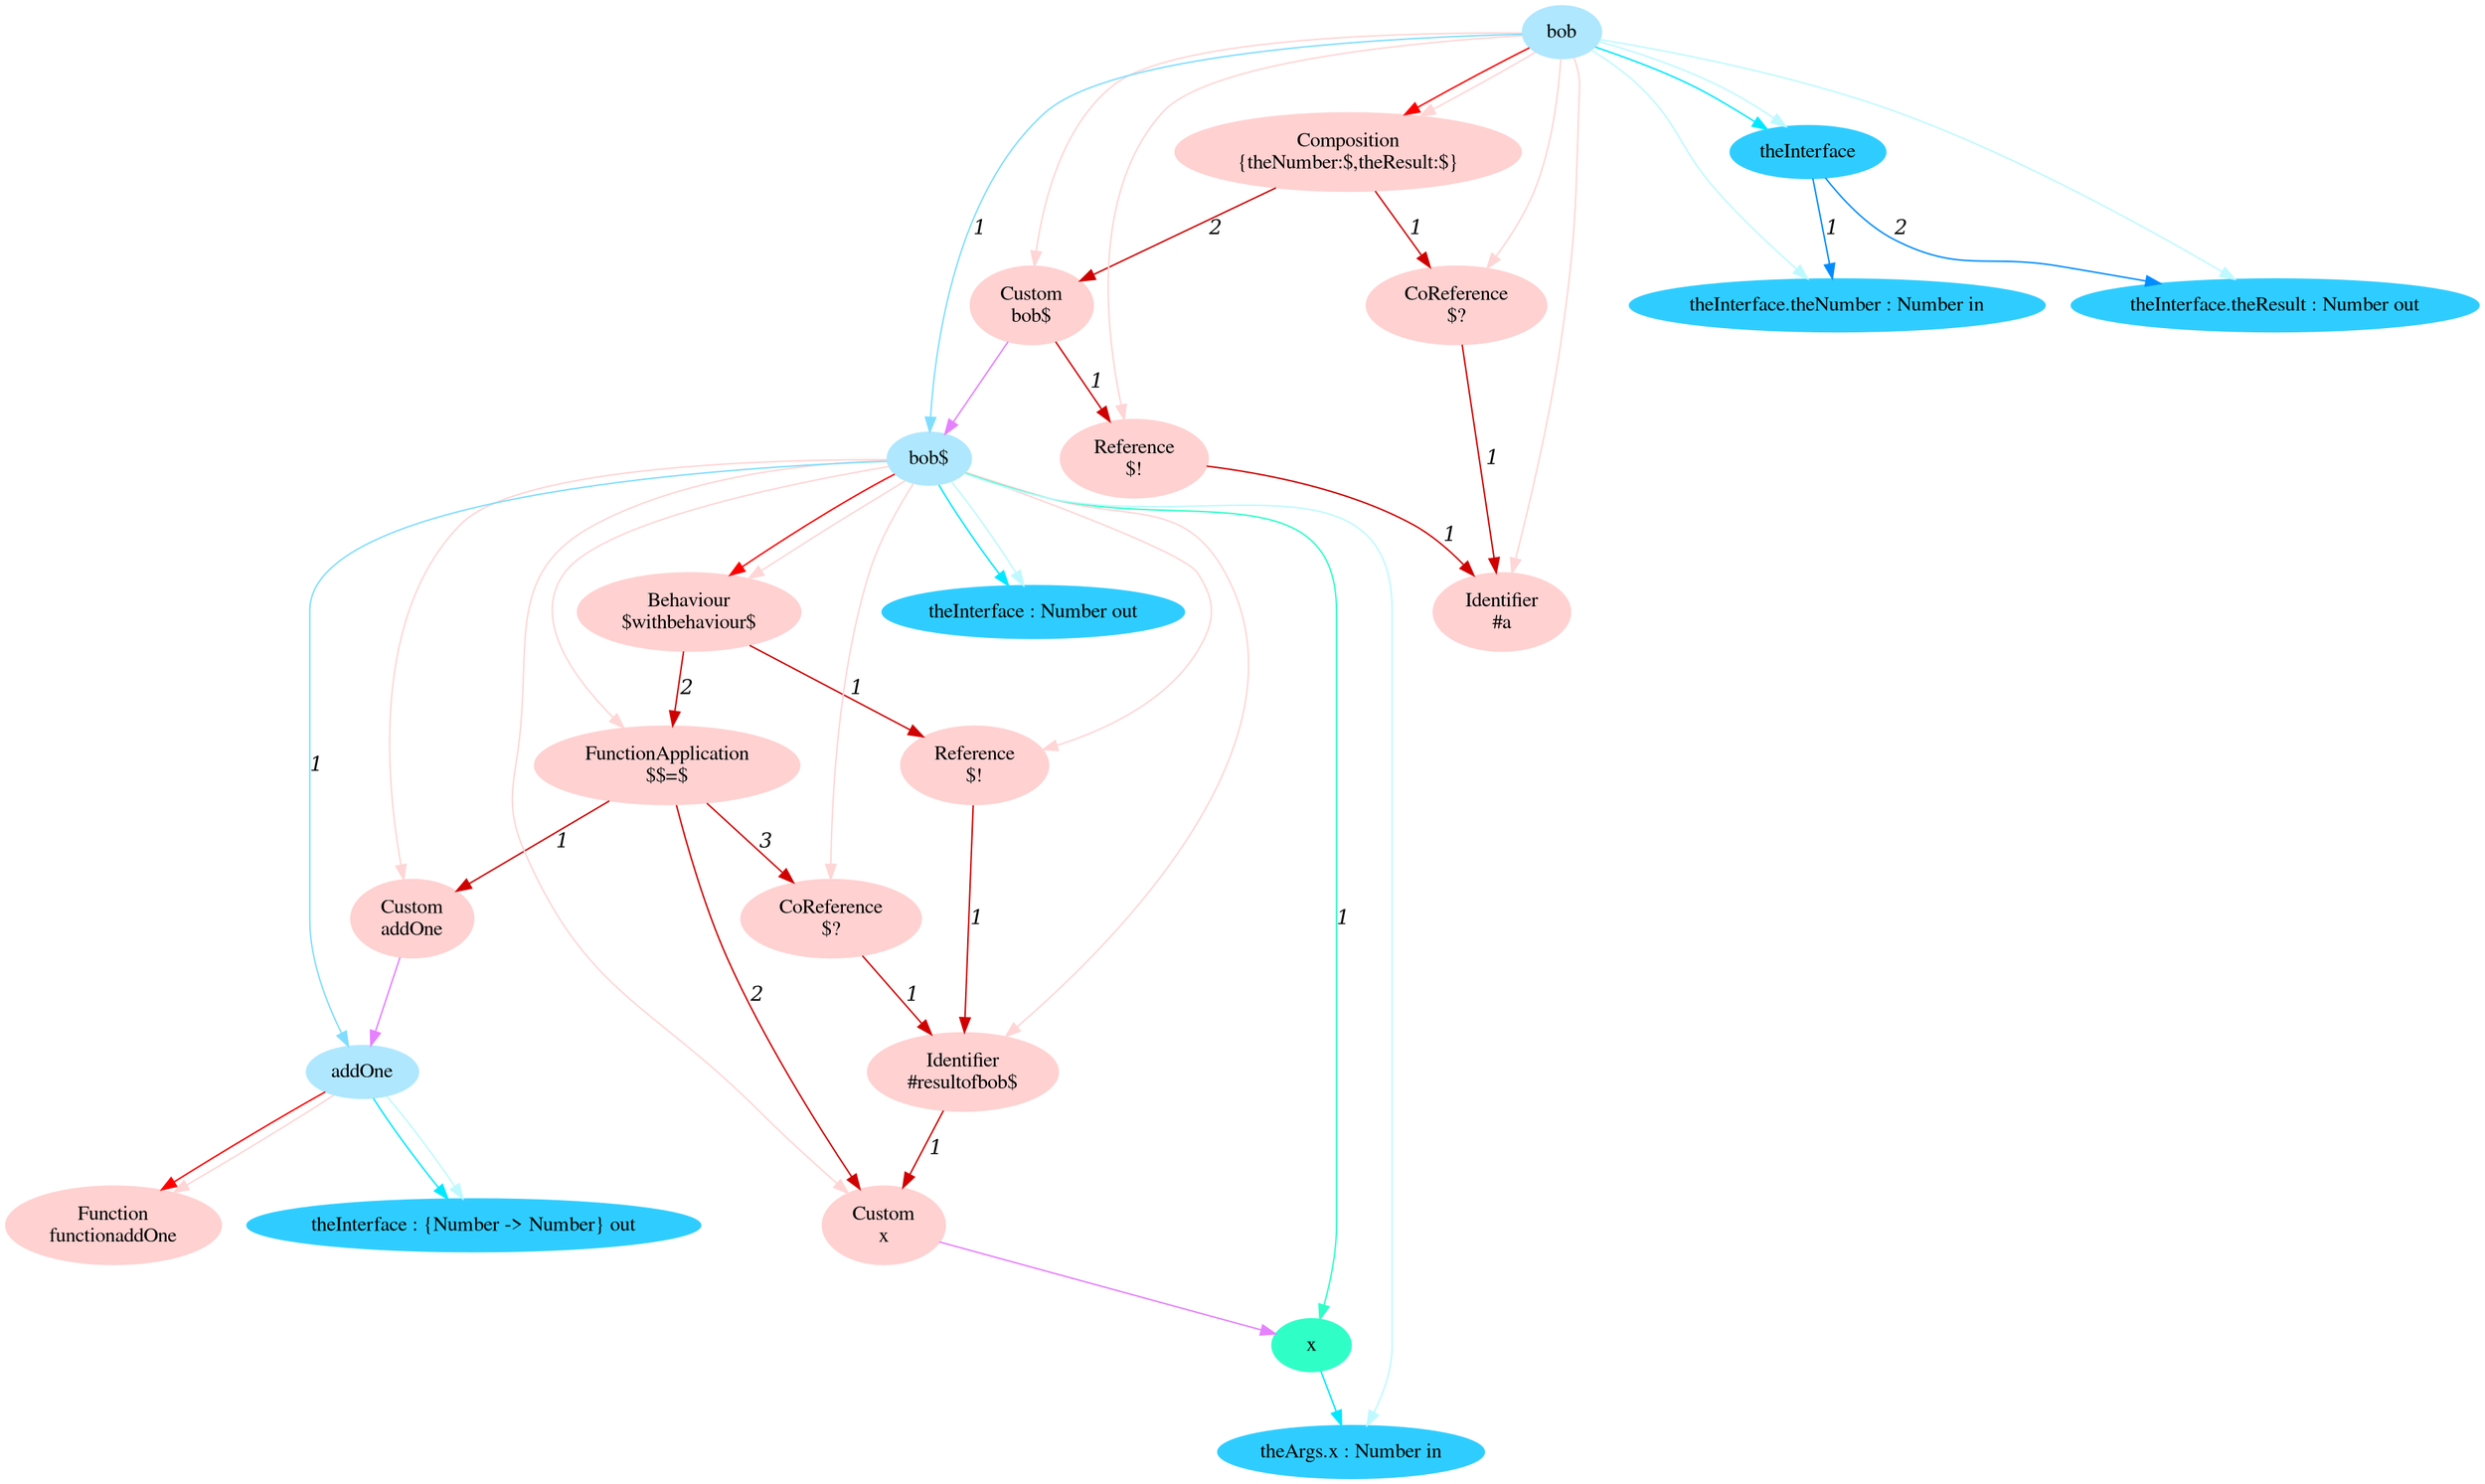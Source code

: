digraph g{node_15241 [shape="ellipse", style="filled", color="#ffd1d1", fontname="Times", label="Function
functionaddOne" ]
node_15244 [shape="ellipse", style="filled", color="#ffd1d1", fontname="Times", label="Custom
x" ]
node_15249 [shape="ellipse", style="filled", color="#ffd1d1", fontname="Times", label="Identifier
#resultofbob$" ]
node_15254 [shape="ellipse", style="filled", color="#ffd1d1", fontname="Times", label="Reference
$!" ]
node_15258 [shape="ellipse", style="filled", color="#ffd1d1", fontname="Times", label="Custom
addOne" ]
node_15261 [shape="ellipse", style="filled", color="#ffd1d1", fontname="Times", label="CoReference
$?" ]
node_15265 [shape="ellipse", style="filled", color="#ffd1d1", fontname="Times", label="FunctionApplication
$$=$" ]
node_15271 [shape="ellipse", style="filled", color="#ffd1d1", fontname="Times", label="Behaviour
$withbehaviour$" ]
node_15276 [shape="ellipse", style="filled", color="#ffd1d1", fontname="Times", label="Identifier
#a" ]
node_15280 [shape="ellipse", style="filled", color="#ffd1d1", fontname="Times", label="CoReference
$?" ]
node_15284 [shape="ellipse", style="filled", color="#ffd1d1", fontname="Times", label="Reference
$!" ]
node_15288 [shape="ellipse", style="filled", color="#ffd1d1", fontname="Times", label="Custom
bob$" ]
node_15292 [shape="ellipse", style="filled", color="#ffd1d1", fontname="Times", label="Composition
{theNumber:$,theResult:$}" ]
node_15165 [shape="ellipse", style="filled", color="#afe7ff", fontname="Times", label="bob" ]
node_15166 [shape="ellipse", style="filled", color="#afe7ff", fontname="Times", label="bob$" ]
node_15167 [shape="ellipse", style="filled", color="#afe7ff", fontname="Times", label="addOne" ]
node_15175 [shape="ellipse", style="filled", color="#2fffc7", fontname="Times", label="x" ]
node_15168 [shape="ellipse", style="filled", color="#2fcdff", fontname="Times", label="theInterface : {Number -> Number} out" ]
node_15176 [shape="ellipse", style="filled", color="#2fcdff", fontname="Times", label="theArgs.x : Number in" ]
node_15180 [shape="ellipse", style="filled", color="#2fcdff", fontname="Times", label="theInterface : Number out" ]
node_15214 [shape="ellipse", style="filled", color="#2fcdff", fontname="Times", label="theInterface" ]
node_15215 [shape="ellipse", style="filled", color="#2fcdff", fontname="Times", label="theInterface.theNumber : Number in" ]
node_15217 [shape="ellipse", style="filled", color="#2fcdff", fontname="Times", label="theInterface.theResult : Number out" ]
node_15249 -> node_15244 [dir=forward, arrowHead=normal, fontname="Times-Italic", arrowsize=1, color="#d00000", label="1",  headlabel="", taillabel="" ]
node_15254 -> node_15249 [dir=forward, arrowHead=normal, fontname="Times-Italic", arrowsize=1, color="#d00000", label="1",  headlabel="", taillabel="" ]
node_15261 -> node_15249 [dir=forward, arrowHead=normal, fontname="Times-Italic", arrowsize=1, color="#d00000", label="1",  headlabel="", taillabel="" ]
node_15265 -> node_15244 [dir=forward, arrowHead=normal, fontname="Times-Italic", arrowsize=1, color="#d00000", label="2",  headlabel="", taillabel="" ]
node_15265 -> node_15258 [dir=forward, arrowHead=normal, fontname="Times-Italic", arrowsize=1, color="#d00000", label="1",  headlabel="", taillabel="" ]
node_15265 -> node_15261 [dir=forward, arrowHead=normal, fontname="Times-Italic", arrowsize=1, color="#d00000", label="3",  headlabel="", taillabel="" ]
node_15271 -> node_15254 [dir=forward, arrowHead=normal, fontname="Times-Italic", arrowsize=1, color="#d00000", label="1",  headlabel="", taillabel="" ]
node_15271 -> node_15265 [dir=forward, arrowHead=normal, fontname="Times-Italic", arrowsize=1, color="#d00000", label="2",  headlabel="", taillabel="" ]
node_15280 -> node_15276 [dir=forward, arrowHead=normal, fontname="Times-Italic", arrowsize=1, color="#d00000", label="1",  headlabel="", taillabel="" ]
node_15284 -> node_15276 [dir=forward, arrowHead=normal, fontname="Times-Italic", arrowsize=1, color="#d00000", label="1",  headlabel="", taillabel="" ]
node_15288 -> node_15284 [dir=forward, arrowHead=normal, fontname="Times-Italic", arrowsize=1, color="#d00000", label="1",  headlabel="", taillabel="" ]
node_15292 -> node_15280 [dir=forward, arrowHead=normal, fontname="Times-Italic", arrowsize=1, color="#d00000", label="1",  headlabel="", taillabel="" ]
node_15292 -> node_15288 [dir=forward, arrowHead=normal, fontname="Times-Italic", arrowsize=1, color="#d00000", label="2",  headlabel="", taillabel="" ]
node_15167 -> node_15241 [dir=forward, arrowHead=normal, fontname="Times-Italic", arrowsize=1, color="#ff0000", label="",  headlabel="", taillabel="" ]
node_15166 -> node_15271 [dir=forward, arrowHead=normal, fontname="Times-Italic", arrowsize=1, color="#ff0000", label="",  headlabel="", taillabel="" ]
node_15165 -> node_15292 [dir=forward, arrowHead=normal, fontname="Times-Italic", arrowsize=1, color="#ff0000", label="",  headlabel="", taillabel="" ]
node_15167 -> node_15241 [dir=forward, arrowHead=normal, fontname="Times-Italic", arrowsize=1, color="#ffd5d5", label="",  headlabel="", taillabel="" ]
node_15166 -> node_15244 [dir=forward, arrowHead=normal, fontname="Times-Italic", arrowsize=1, color="#ffd5d5", label="",  headlabel="", taillabel="" ]
node_15166 -> node_15249 [dir=forward, arrowHead=normal, fontname="Times-Italic", arrowsize=1, color="#ffd5d5", label="",  headlabel="", taillabel="" ]
node_15166 -> node_15254 [dir=forward, arrowHead=normal, fontname="Times-Italic", arrowsize=1, color="#ffd5d5", label="",  headlabel="", taillabel="" ]
node_15166 -> node_15258 [dir=forward, arrowHead=normal, fontname="Times-Italic", arrowsize=1, color="#ffd5d5", label="",  headlabel="", taillabel="" ]
node_15166 -> node_15261 [dir=forward, arrowHead=normal, fontname="Times-Italic", arrowsize=1, color="#ffd5d5", label="",  headlabel="", taillabel="" ]
node_15166 -> node_15265 [dir=forward, arrowHead=normal, fontname="Times-Italic", arrowsize=1, color="#ffd5d5", label="",  headlabel="", taillabel="" ]
node_15166 -> node_15271 [dir=forward, arrowHead=normal, fontname="Times-Italic", arrowsize=1, color="#ffd5d5", label="",  headlabel="", taillabel="" ]
node_15165 -> node_15276 [dir=forward, arrowHead=normal, fontname="Times-Italic", arrowsize=1, color="#ffd5d5", label="",  headlabel="", taillabel="" ]
node_15165 -> node_15280 [dir=forward, arrowHead=normal, fontname="Times-Italic", arrowsize=1, color="#ffd5d5", label="",  headlabel="", taillabel="" ]
node_15165 -> node_15284 [dir=forward, arrowHead=normal, fontname="Times-Italic", arrowsize=1, color="#ffd5d5", label="",  headlabel="", taillabel="" ]
node_15165 -> node_15288 [dir=forward, arrowHead=normal, fontname="Times-Italic", arrowsize=1, color="#ffd5d5", label="",  headlabel="", taillabel="" ]
node_15165 -> node_15292 [dir=forward, arrowHead=normal, fontname="Times-Italic", arrowsize=1, color="#ffd5d5", label="",  headlabel="", taillabel="" ]
node_15166 -> node_15175 [dir=forward, arrowHead=normal, fontname="Times-Italic", arrowsize=1, color="#2fffc7", label="1",  headlabel="", taillabel="" ]
node_15175 -> node_15176 [dir=forward, arrowHead=normal, fontname="Times-Italic", arrowsize=1, color="#00e8ff", label="",  headlabel="", taillabel="" ]
node_15167 -> node_15168 [dir=forward, arrowHead=normal, fontname="Times-Italic", arrowsize=1, color="#00e8ff", label="",  headlabel="", taillabel="" ]
node_15166 -> node_15180 [dir=forward, arrowHead=normal, fontname="Times-Italic", arrowsize=1, color="#00e8ff", label="",  headlabel="", taillabel="" ]
node_15165 -> node_15214 [dir=forward, arrowHead=normal, fontname="Times-Italic", arrowsize=1, color="#00e8ff", label="",  headlabel="", taillabel="" ]
node_15167 -> node_15168 [dir=forward, arrowHead=normal, fontname="Times-Italic", arrowsize=1, color="#bef9ff", label="",  headlabel="", taillabel="" ]
node_15166 -> node_15176 [dir=forward, arrowHead=normal, fontname="Times-Italic", arrowsize=1, color="#bef9ff", label="",  headlabel="", taillabel="" ]
node_15166 -> node_15180 [dir=forward, arrowHead=normal, fontname="Times-Italic", arrowsize=1, color="#bef9ff", label="",  headlabel="", taillabel="" ]
node_15165 -> node_15215 [dir=forward, arrowHead=normal, fontname="Times-Italic", arrowsize=1, color="#bef9ff", label="",  headlabel="", taillabel="" ]
node_15165 -> node_15217 [dir=forward, arrowHead=normal, fontname="Times-Italic", arrowsize=1, color="#bef9ff", label="",  headlabel="", taillabel="" ]
node_15165 -> node_15214 [dir=forward, arrowHead=normal, fontname="Times-Italic", arrowsize=1, color="#bef9ff", label="",  headlabel="", taillabel="" ]
node_15214 -> node_15215 [dir=forward, arrowHead=normal, fontname="Times-Italic", arrowsize=1, color="#008cff", label="1",  headlabel="", taillabel="" ]
node_15214 -> node_15217 [dir=forward, arrowHead=normal, fontname="Times-Italic", arrowsize=1, color="#008cff", label="2",  headlabel="", taillabel="" ]
node_15166 -> node_15167 [dir=forward, arrowHead=normal, fontname="Times-Italic", arrowsize=1, color="#81ddff", label="1",  headlabel="", taillabel="" ]
node_15165 -> node_15166 [dir=forward, arrowHead=normal, fontname="Times-Italic", arrowsize=1, color="#81ddff", label="1",  headlabel="", taillabel="" ]
node_15244 -> node_15175 [dir=forward, arrowHead=normal, fontname="Times-Italic", arrowsize=1, color="#e681ff", label="",  headlabel="", taillabel="" ]
node_15258 -> node_15167 [dir=forward, arrowHead=normal, fontname="Times-Italic", arrowsize=1, color="#e681ff", label="",  headlabel="", taillabel="" ]
node_15288 -> node_15166 [dir=forward, arrowHead=normal, fontname="Times-Italic", arrowsize=1, color="#e681ff", label="",  headlabel="", taillabel="" ]
}